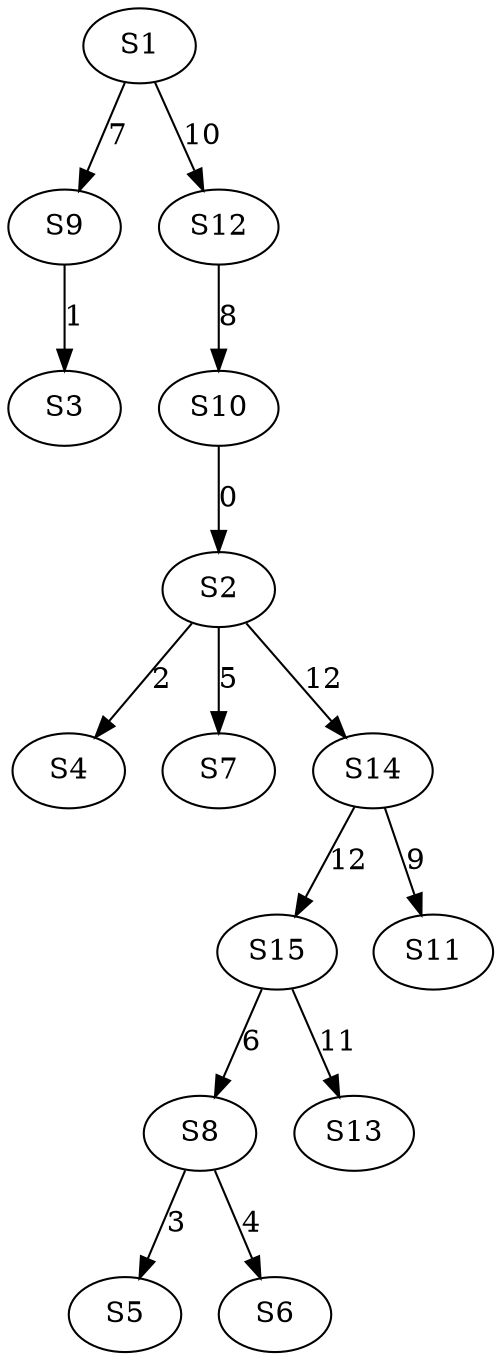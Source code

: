 strict digraph {
	S10 -> S2 [ label = 0 ];
	S9 -> S3 [ label = 1 ];
	S2 -> S4 [ label = 2 ];
	S8 -> S5 [ label = 3 ];
	S8 -> S6 [ label = 4 ];
	S2 -> S7 [ label = 5 ];
	S15 -> S8 [ label = 6 ];
	S1 -> S9 [ label = 7 ];
	S12 -> S10 [ label = 8 ];
	S14 -> S11 [ label = 9 ];
	S1 -> S12 [ label = 10 ];
	S15 -> S13 [ label = 11 ];
	S2 -> S14 [ label = 12 ];
	S14 -> S15 [ label = 12 ];
}